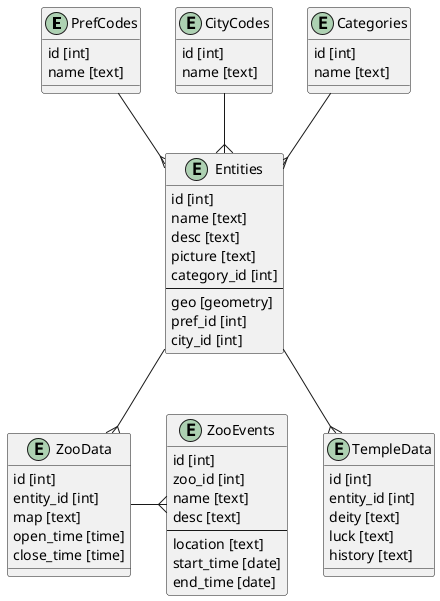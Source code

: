 @startuml

entity PrefCodes {
	id [int]
	name [text]
}

entity CityCodes {
	id [int]
	name [text]
}

entity Categories {
	id [int]
	name [text]
}

entity Entities {
    id [int]
    name [text]
    desc [text]
    picture [text]
    category_id [int]
    ----
    geo [geometry]
    pref_id [int]
    city_id [int]
}

entity ZooData {
    id [int]
    entity_id [int]
    map [text]
    open_time [time]
    close_time [time]
}

entity ZooEvents {
	id [int]
	zoo_id [int]
	name [text]
	desc [text]
	---
	location [text]
	start_time [date]
	end_time [date]
}

entity TempleData {
    id [int]
    entity_id [int]
    deity [text]
    luck [text]
    history [text]
}

Entities --{ TempleData
Entities --{ ZooData
ZooData -{ ZooEvents

PrefCodes --{ Entities
CityCodes --{ Entities
Categories --{ Entities

@enduml
